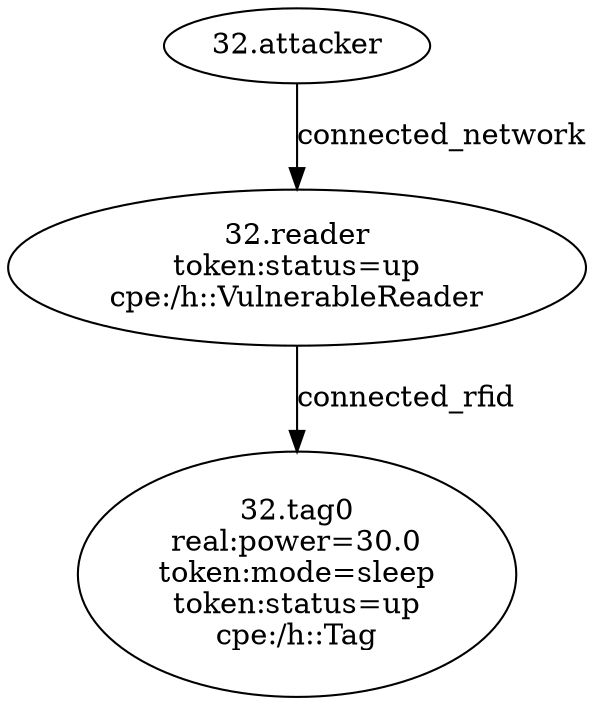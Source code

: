 digraph G {
attacker [label="32.attacker"];
tag0 [label="32.tag0\nreal:power=30.0\ntoken:mode=sleep\ntoken:status=up\ncpe:/h::Tag"];
reader [label="32.reader\ntoken:status=up\ncpe:/h::VulnerableReader"];
attacker -> reader  [key=0, label=connected_network];
reader -> tag0  [key=0, label=connected_rfid];
}

